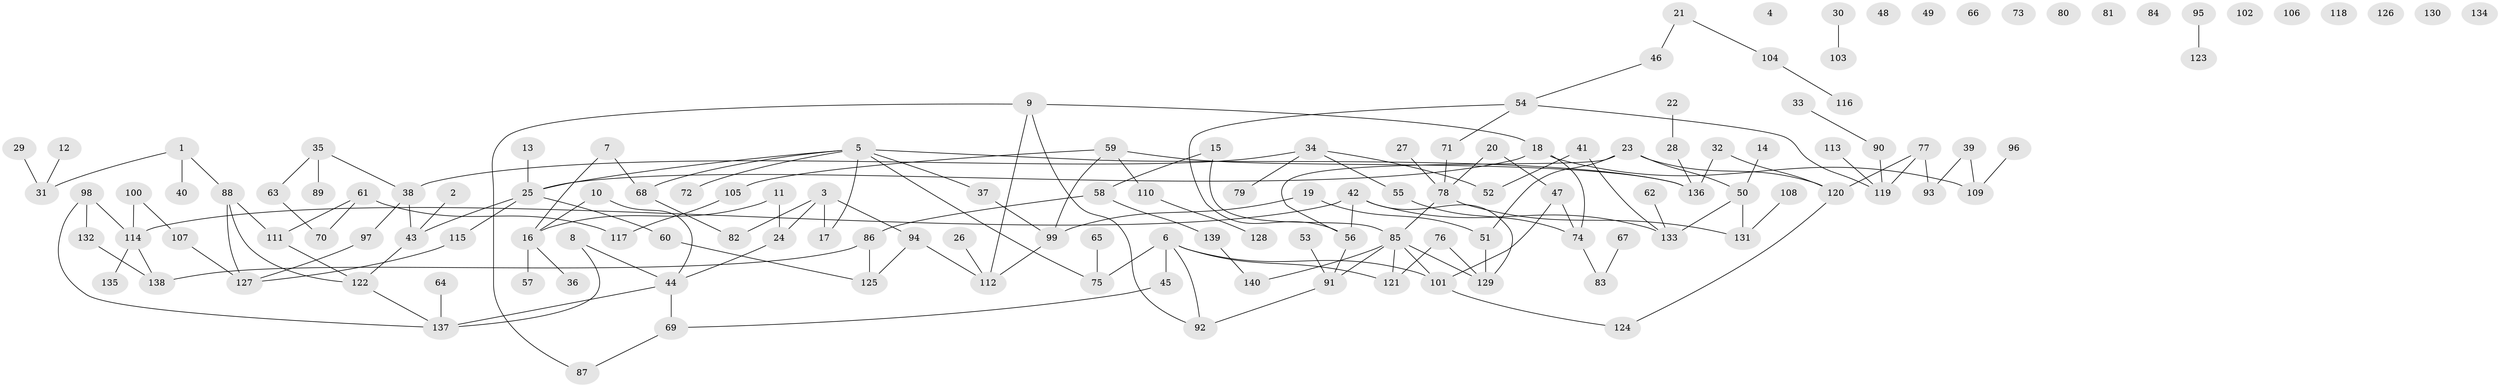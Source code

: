 // Generated by graph-tools (version 1.1) at 2025/40/03/09/25 04:40:13]
// undirected, 140 vertices, 163 edges
graph export_dot {
graph [start="1"]
  node [color=gray90,style=filled];
  1;
  2;
  3;
  4;
  5;
  6;
  7;
  8;
  9;
  10;
  11;
  12;
  13;
  14;
  15;
  16;
  17;
  18;
  19;
  20;
  21;
  22;
  23;
  24;
  25;
  26;
  27;
  28;
  29;
  30;
  31;
  32;
  33;
  34;
  35;
  36;
  37;
  38;
  39;
  40;
  41;
  42;
  43;
  44;
  45;
  46;
  47;
  48;
  49;
  50;
  51;
  52;
  53;
  54;
  55;
  56;
  57;
  58;
  59;
  60;
  61;
  62;
  63;
  64;
  65;
  66;
  67;
  68;
  69;
  70;
  71;
  72;
  73;
  74;
  75;
  76;
  77;
  78;
  79;
  80;
  81;
  82;
  83;
  84;
  85;
  86;
  87;
  88;
  89;
  90;
  91;
  92;
  93;
  94;
  95;
  96;
  97;
  98;
  99;
  100;
  101;
  102;
  103;
  104;
  105;
  106;
  107;
  108;
  109;
  110;
  111;
  112;
  113;
  114;
  115;
  116;
  117;
  118;
  119;
  120;
  121;
  122;
  123;
  124;
  125;
  126;
  127;
  128;
  129;
  130;
  131;
  132;
  133;
  134;
  135;
  136;
  137;
  138;
  139;
  140;
  1 -- 31;
  1 -- 40;
  1 -- 88;
  2 -- 43;
  3 -- 17;
  3 -- 24;
  3 -- 82;
  3 -- 94;
  5 -- 17;
  5 -- 25;
  5 -- 37;
  5 -- 68;
  5 -- 72;
  5 -- 75;
  5 -- 136;
  6 -- 45;
  6 -- 75;
  6 -- 92;
  6 -- 101;
  6 -- 121;
  7 -- 16;
  7 -- 68;
  8 -- 44;
  8 -- 137;
  9 -- 18;
  9 -- 87;
  9 -- 92;
  9 -- 112;
  10 -- 16;
  10 -- 44;
  11 -- 16;
  11 -- 24;
  12 -- 31;
  13 -- 25;
  14 -- 50;
  15 -- 58;
  15 -- 85;
  16 -- 36;
  16 -- 57;
  18 -- 25;
  18 -- 74;
  18 -- 109;
  19 -- 51;
  19 -- 99;
  20 -- 47;
  20 -- 78;
  21 -- 46;
  21 -- 104;
  22 -- 28;
  23 -- 50;
  23 -- 51;
  23 -- 56;
  23 -- 120;
  24 -- 44;
  25 -- 43;
  25 -- 60;
  25 -- 115;
  26 -- 112;
  27 -- 78;
  28 -- 136;
  29 -- 31;
  30 -- 103;
  32 -- 120;
  32 -- 136;
  33 -- 90;
  34 -- 38;
  34 -- 52;
  34 -- 55;
  34 -- 79;
  35 -- 38;
  35 -- 63;
  35 -- 89;
  37 -- 99;
  38 -- 43;
  38 -- 97;
  39 -- 93;
  39 -- 109;
  41 -- 52;
  41 -- 133;
  42 -- 56;
  42 -- 114;
  42 -- 129;
  42 -- 133;
  43 -- 122;
  44 -- 69;
  44 -- 137;
  45 -- 69;
  46 -- 54;
  47 -- 74;
  47 -- 101;
  50 -- 131;
  50 -- 133;
  51 -- 129;
  53 -- 91;
  54 -- 56;
  54 -- 71;
  54 -- 119;
  55 -- 74;
  56 -- 91;
  58 -- 86;
  58 -- 139;
  59 -- 99;
  59 -- 105;
  59 -- 110;
  59 -- 136;
  60 -- 125;
  61 -- 70;
  61 -- 111;
  61 -- 117;
  62 -- 133;
  63 -- 70;
  64 -- 137;
  65 -- 75;
  67 -- 83;
  68 -- 82;
  69 -- 87;
  71 -- 78;
  74 -- 83;
  76 -- 121;
  76 -- 129;
  77 -- 93;
  77 -- 119;
  77 -- 120;
  78 -- 85;
  78 -- 131;
  85 -- 91;
  85 -- 101;
  85 -- 121;
  85 -- 129;
  85 -- 140;
  86 -- 125;
  86 -- 138;
  88 -- 111;
  88 -- 122;
  88 -- 127;
  90 -- 119;
  91 -- 92;
  94 -- 112;
  94 -- 125;
  95 -- 123;
  96 -- 109;
  97 -- 127;
  98 -- 114;
  98 -- 132;
  98 -- 137;
  99 -- 112;
  100 -- 107;
  100 -- 114;
  101 -- 124;
  104 -- 116;
  105 -- 117;
  107 -- 127;
  108 -- 131;
  110 -- 128;
  111 -- 122;
  113 -- 119;
  114 -- 135;
  114 -- 138;
  115 -- 127;
  120 -- 124;
  122 -- 137;
  132 -- 138;
  139 -- 140;
}
